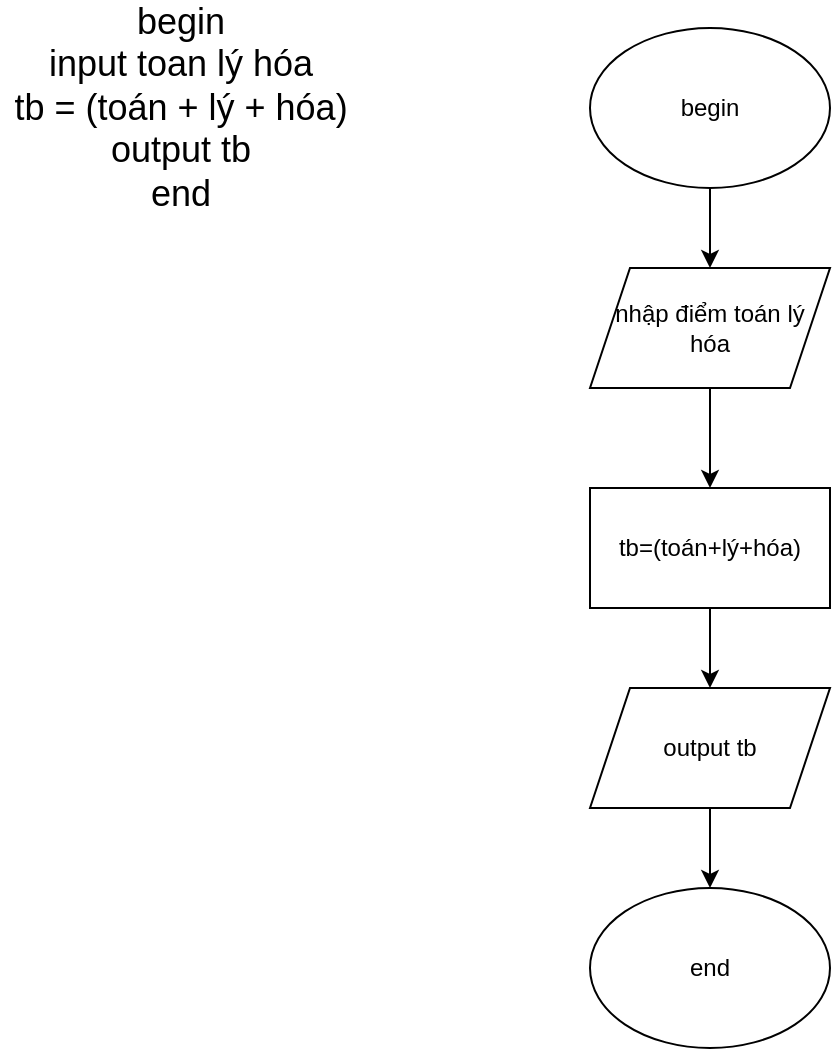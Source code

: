 <mxfile version="13.9.9" type="device" pages="2"><diagram id="C5RBs43oDa-KdzZeNtuy" name="Page-1"><mxGraphModel dx="1038" dy="599" grid="1" gridSize="10" guides="1" tooltips="1" connect="1" arrows="1" fold="1" page="1" pageScale="1" pageWidth="827" pageHeight="1169" math="0" shadow="0"><root><mxCell id="WIyWlLk6GJQsqaUBKTNV-0"/><mxCell id="WIyWlLk6GJQsqaUBKTNV-1" parent="WIyWlLk6GJQsqaUBKTNV-0"/><mxCell id="pWIfeVFaXopqgKupane8-4" value="" style="edgeStyle=orthogonalEdgeStyle;rounded=0;orthogonalLoop=1;jettySize=auto;html=1;" edge="1" parent="WIyWlLk6GJQsqaUBKTNV-1" source="pWIfeVFaXopqgKupane8-0" target="pWIfeVFaXopqgKupane8-1"><mxGeometry relative="1" as="geometry"/></mxCell><mxCell id="pWIfeVFaXopqgKupane8-0" value="begin&lt;br&gt;" style="ellipse;whiteSpace=wrap;html=1;" vertex="1" parent="WIyWlLk6GJQsqaUBKTNV-1"><mxGeometry x="320" y="50" width="120" height="80" as="geometry"/></mxCell><mxCell id="pWIfeVFaXopqgKupane8-5" value="" style="edgeStyle=orthogonalEdgeStyle;rounded=0;orthogonalLoop=1;jettySize=auto;html=1;" edge="1" parent="WIyWlLk6GJQsqaUBKTNV-1" source="pWIfeVFaXopqgKupane8-1" target="pWIfeVFaXopqgKupane8-2"><mxGeometry relative="1" as="geometry"/></mxCell><mxCell id="pWIfeVFaXopqgKupane8-1" value="nhập điểm toán lý hóa" style="shape=parallelogram;perimeter=parallelogramPerimeter;whiteSpace=wrap;html=1;fixedSize=1;" vertex="1" parent="WIyWlLk6GJQsqaUBKTNV-1"><mxGeometry x="320" y="170" width="120" height="60" as="geometry"/></mxCell><mxCell id="pWIfeVFaXopqgKupane8-8" value="" style="edgeStyle=orthogonalEdgeStyle;rounded=0;orthogonalLoop=1;jettySize=auto;html=1;" edge="1" parent="WIyWlLk6GJQsqaUBKTNV-1" source="pWIfeVFaXopqgKupane8-2" target="pWIfeVFaXopqgKupane8-7"><mxGeometry relative="1" as="geometry"/></mxCell><mxCell id="pWIfeVFaXopqgKupane8-2" value="tb=(toán+lý+hóa)" style="rounded=0;whiteSpace=wrap;html=1;" vertex="1" parent="WIyWlLk6GJQsqaUBKTNV-1"><mxGeometry x="320" y="280" width="120" height="60" as="geometry"/></mxCell><mxCell id="pWIfeVFaXopqgKupane8-3" value="end" style="ellipse;whiteSpace=wrap;html=1;" vertex="1" parent="WIyWlLk6GJQsqaUBKTNV-1"><mxGeometry x="320" y="480" width="120" height="80" as="geometry"/></mxCell><mxCell id="pWIfeVFaXopqgKupane8-9" value="" style="edgeStyle=orthogonalEdgeStyle;rounded=0;orthogonalLoop=1;jettySize=auto;html=1;" edge="1" parent="WIyWlLk6GJQsqaUBKTNV-1" source="pWIfeVFaXopqgKupane8-7" target="pWIfeVFaXopqgKupane8-3"><mxGeometry relative="1" as="geometry"/></mxCell><mxCell id="pWIfeVFaXopqgKupane8-7" value="output tb" style="shape=parallelogram;perimeter=parallelogramPerimeter;whiteSpace=wrap;html=1;fixedSize=1;" vertex="1" parent="WIyWlLk6GJQsqaUBKTNV-1"><mxGeometry x="320" y="380" width="120" height="60" as="geometry"/></mxCell><mxCell id="pWIfeVFaXopqgKupane8-10" value="&lt;font style=&quot;font-size: 18px&quot;&gt;begin&lt;br&gt;input toan lý hóa&lt;br&gt;tb = (toán + lý + hóa)&lt;br&gt;output tb&lt;br&gt;end&lt;/font&gt;" style="text;html=1;align=center;verticalAlign=middle;resizable=0;points=[];autosize=1;" vertex="1" parent="WIyWlLk6GJQsqaUBKTNV-1"><mxGeometry x="25" y="50" width="180" height="80" as="geometry"/></mxCell></root></mxGraphModel></diagram><diagram id="yMaI4vZpTe3XtRkQ3_zU" name="Page-2"><mxGraphModel dx="1038" dy="599" grid="1" gridSize="10" guides="1" tooltips="1" connect="1" arrows="1" fold="1" page="1" pageScale="1" pageWidth="850" pageHeight="1100" math="0" shadow="0"><root><mxCell id="QGXXBE1Q7SSuhiIo8JxQ-0"/><mxCell id="QGXXBE1Q7SSuhiIo8JxQ-1" parent="QGXXBE1Q7SSuhiIo8JxQ-0"/><mxCell id="QGXXBE1Q7SSuhiIo8JxQ-3" value="begin&lt;br&gt;input USD&lt;br&gt;VND=USD*23000&lt;br&gt;out VND&lt;br&gt;end" style="text;html=1;align=center;verticalAlign=middle;resizable=0;points=[];autosize=1;" vertex="1" parent="QGXXBE1Q7SSuhiIo8JxQ-1"><mxGeometry x="45" y="40" width="110" height="70" as="geometry"/></mxCell><mxCell id="QGXXBE1Q7SSuhiIo8JxQ-10" style="edgeStyle=orthogonalEdgeStyle;rounded=0;orthogonalLoop=1;jettySize=auto;html=1;entryX=0.5;entryY=0;entryDx=0;entryDy=0;" edge="1" parent="QGXXBE1Q7SSuhiIo8JxQ-1" source="QGXXBE1Q7SSuhiIo8JxQ-5" target="QGXXBE1Q7SSuhiIo8JxQ-6"><mxGeometry relative="1" as="geometry"/></mxCell><mxCell id="QGXXBE1Q7SSuhiIo8JxQ-5" value="begin" style="ellipse;whiteSpace=wrap;html=1;" vertex="1" parent="QGXXBE1Q7SSuhiIo8JxQ-1"><mxGeometry x="280" y="40" width="120" height="80" as="geometry"/></mxCell><mxCell id="QGXXBE1Q7SSuhiIo8JxQ-11" style="edgeStyle=orthogonalEdgeStyle;rounded=0;orthogonalLoop=1;jettySize=auto;html=1;entryX=0.5;entryY=0;entryDx=0;entryDy=0;" edge="1" parent="QGXXBE1Q7SSuhiIo8JxQ-1" source="QGXXBE1Q7SSuhiIo8JxQ-6" target="QGXXBE1Q7SSuhiIo8JxQ-7"><mxGeometry relative="1" as="geometry"/></mxCell><mxCell id="QGXXBE1Q7SSuhiIo8JxQ-6" value="input USD" style="shape=parallelogram;perimeter=parallelogramPerimeter;whiteSpace=wrap;html=1;fixedSize=1;" vertex="1" parent="QGXXBE1Q7SSuhiIo8JxQ-1"><mxGeometry x="280" y="160" width="120" height="60" as="geometry"/></mxCell><mxCell id="QGXXBE1Q7SSuhiIo8JxQ-12" style="edgeStyle=orthogonalEdgeStyle;rounded=0;orthogonalLoop=1;jettySize=auto;html=1;entryX=0.5;entryY=0;entryDx=0;entryDy=0;" edge="1" parent="QGXXBE1Q7SSuhiIo8JxQ-1" source="QGXXBE1Q7SSuhiIo8JxQ-7" target="QGXXBE1Q7SSuhiIo8JxQ-8"><mxGeometry relative="1" as="geometry"/></mxCell><mxCell id="QGXXBE1Q7SSuhiIo8JxQ-7" value="VND=USD*23000" style="rounded=0;whiteSpace=wrap;html=1;" vertex="1" parent="QGXXBE1Q7SSuhiIo8JxQ-1"><mxGeometry x="280" y="260" width="120" height="60" as="geometry"/></mxCell><mxCell id="QGXXBE1Q7SSuhiIo8JxQ-13" style="edgeStyle=orthogonalEdgeStyle;rounded=0;orthogonalLoop=1;jettySize=auto;html=1;exitX=0.5;exitY=1;exitDx=0;exitDy=0;" edge="1" parent="QGXXBE1Q7SSuhiIo8JxQ-1" source="QGXXBE1Q7SSuhiIo8JxQ-8" target="QGXXBE1Q7SSuhiIo8JxQ-9"><mxGeometry relative="1" as="geometry"/></mxCell><mxCell id="QGXXBE1Q7SSuhiIo8JxQ-8" value="output VND" style="shape=parallelogram;perimeter=parallelogramPerimeter;whiteSpace=wrap;html=1;fixedSize=1;" vertex="1" parent="QGXXBE1Q7SSuhiIo8JxQ-1"><mxGeometry x="280" y="360" width="120" height="60" as="geometry"/></mxCell><mxCell id="QGXXBE1Q7SSuhiIo8JxQ-9" value="end" style="ellipse;whiteSpace=wrap;html=1;" vertex="1" parent="QGXXBE1Q7SSuhiIo8JxQ-1"><mxGeometry x="280" y="460" width="120" height="80" as="geometry"/></mxCell></root></mxGraphModel></diagram></mxfile>
